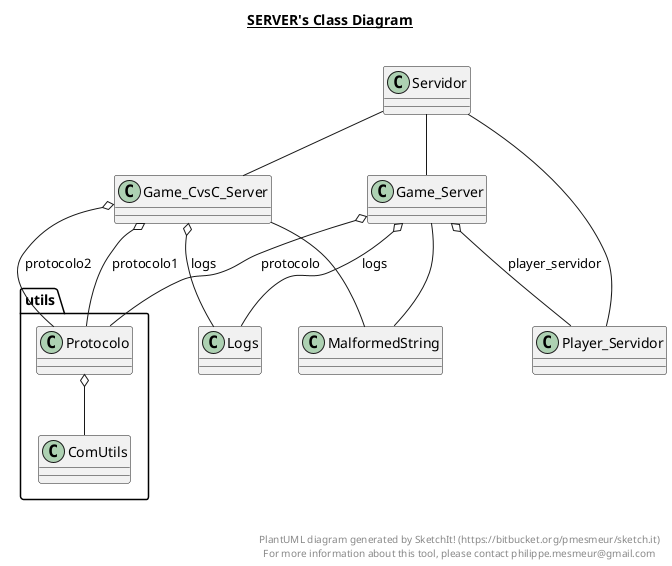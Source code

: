 @startuml

title __SERVER's Class Diagram__\n


    class Game_CvsC_Server {
    }

  


    class Game_Server {
    }

  


    class Logs {
    }

  


    class MalformedString {
    }

  


    class Player_Servidor {
    }

  


    class Servidor {
    }

  

  Game_CvsC_Server o-- Game_CvsC_Server.states : estado1
  Game_CvsC_Server o-- Game_CvsC_Server.states : estado2
  Game_CvsC_Server o-- Logs : logs
  Game_CvsC_Server o-- utils.Protocolo : protocolo1
  Game_CvsC_Server o-- utils.Protocolo : protocolo2
  Game_Server o-- Game_Server.states : estado
  Game_Server o-- Logs : logs
  Game_Server o-- Player_Servidor : player_servidor
  Game_Server o-- utils.Protocolo : protocolo
  Servidor -- Game_CvsC_Server
  Servidor -- Game_Server
  Game_Server -- MalformedString
  Game_CvsC_Server -- MalformedString
  utils.Protocolo o-- utils.ComUtils
  Servidor -- Player_Servidor


right footer


PlantUML diagram generated by SketchIt! (https://bitbucket.org/pmesmeur/sketch.it)
For more information about this tool, please contact philippe.mesmeur@gmail.com
endfooter

@enduml
